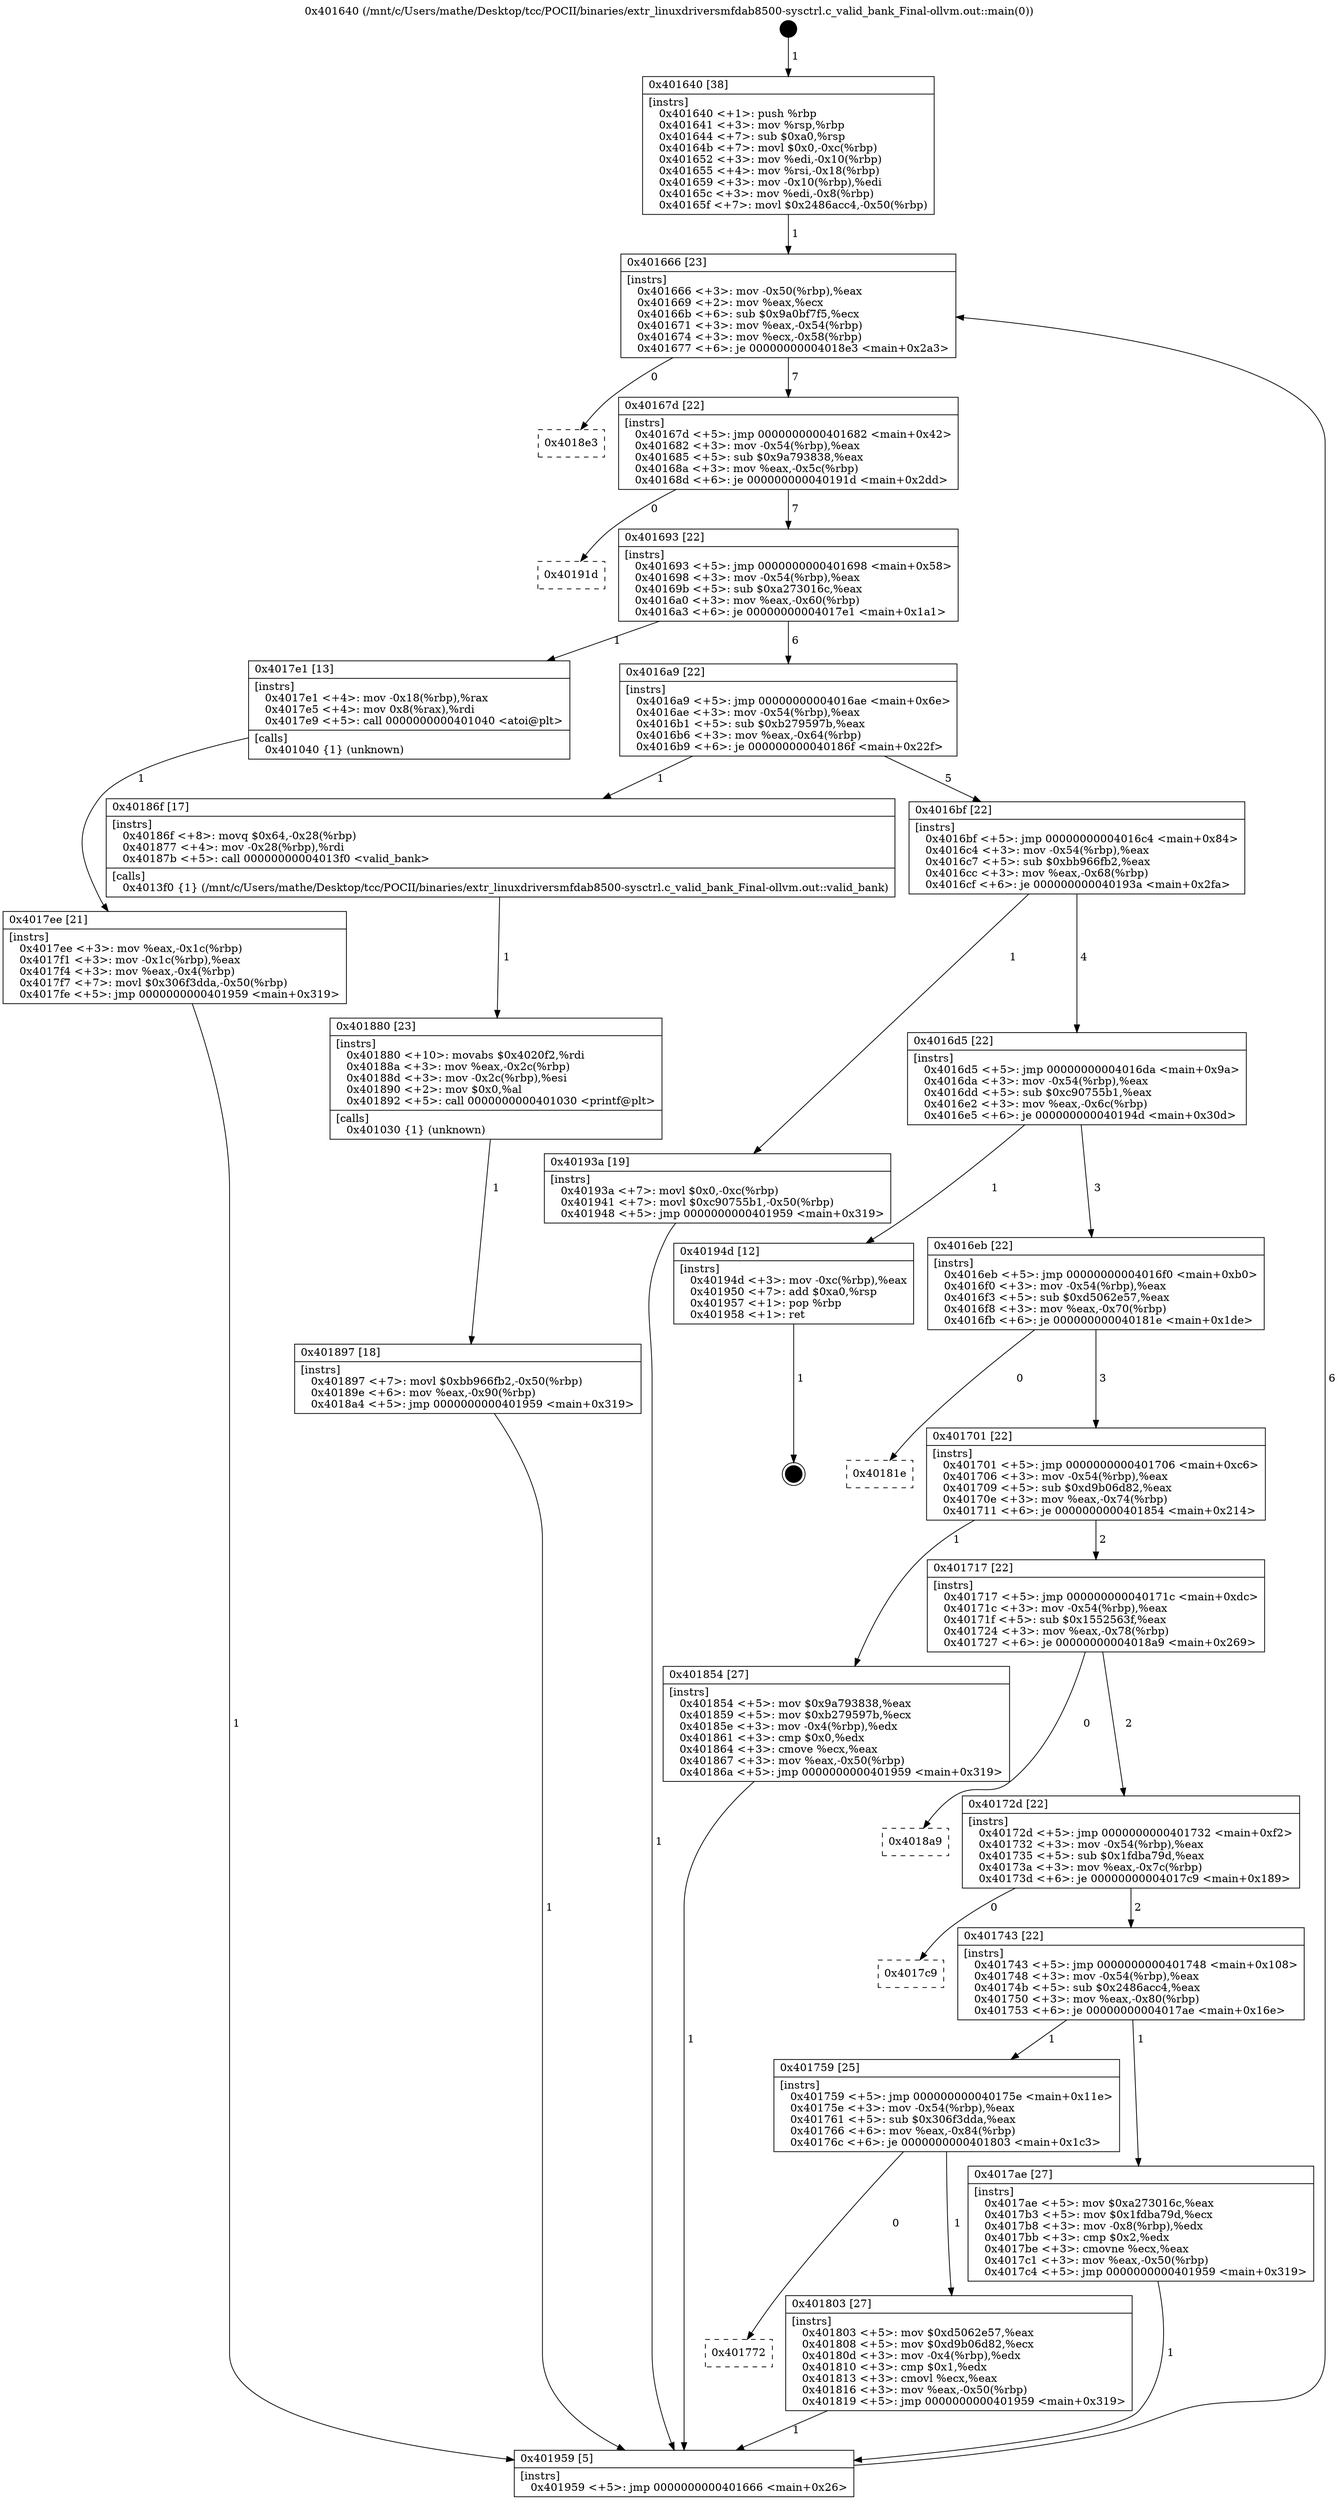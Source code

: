 digraph "0x401640" {
  label = "0x401640 (/mnt/c/Users/mathe/Desktop/tcc/POCII/binaries/extr_linuxdriversmfdab8500-sysctrl.c_valid_bank_Final-ollvm.out::main(0))"
  labelloc = "t"
  node[shape=record]

  Entry [label="",width=0.3,height=0.3,shape=circle,fillcolor=black,style=filled]
  "0x401666" [label="{
     0x401666 [23]\l
     | [instrs]\l
     &nbsp;&nbsp;0x401666 \<+3\>: mov -0x50(%rbp),%eax\l
     &nbsp;&nbsp;0x401669 \<+2\>: mov %eax,%ecx\l
     &nbsp;&nbsp;0x40166b \<+6\>: sub $0x9a0bf7f5,%ecx\l
     &nbsp;&nbsp;0x401671 \<+3\>: mov %eax,-0x54(%rbp)\l
     &nbsp;&nbsp;0x401674 \<+3\>: mov %ecx,-0x58(%rbp)\l
     &nbsp;&nbsp;0x401677 \<+6\>: je 00000000004018e3 \<main+0x2a3\>\l
  }"]
  "0x4018e3" [label="{
     0x4018e3\l
  }", style=dashed]
  "0x40167d" [label="{
     0x40167d [22]\l
     | [instrs]\l
     &nbsp;&nbsp;0x40167d \<+5\>: jmp 0000000000401682 \<main+0x42\>\l
     &nbsp;&nbsp;0x401682 \<+3\>: mov -0x54(%rbp),%eax\l
     &nbsp;&nbsp;0x401685 \<+5\>: sub $0x9a793838,%eax\l
     &nbsp;&nbsp;0x40168a \<+3\>: mov %eax,-0x5c(%rbp)\l
     &nbsp;&nbsp;0x40168d \<+6\>: je 000000000040191d \<main+0x2dd\>\l
  }"]
  Exit [label="",width=0.3,height=0.3,shape=circle,fillcolor=black,style=filled,peripheries=2]
  "0x40191d" [label="{
     0x40191d\l
  }", style=dashed]
  "0x401693" [label="{
     0x401693 [22]\l
     | [instrs]\l
     &nbsp;&nbsp;0x401693 \<+5\>: jmp 0000000000401698 \<main+0x58\>\l
     &nbsp;&nbsp;0x401698 \<+3\>: mov -0x54(%rbp),%eax\l
     &nbsp;&nbsp;0x40169b \<+5\>: sub $0xa273016c,%eax\l
     &nbsp;&nbsp;0x4016a0 \<+3\>: mov %eax,-0x60(%rbp)\l
     &nbsp;&nbsp;0x4016a3 \<+6\>: je 00000000004017e1 \<main+0x1a1\>\l
  }"]
  "0x401897" [label="{
     0x401897 [18]\l
     | [instrs]\l
     &nbsp;&nbsp;0x401897 \<+7\>: movl $0xbb966fb2,-0x50(%rbp)\l
     &nbsp;&nbsp;0x40189e \<+6\>: mov %eax,-0x90(%rbp)\l
     &nbsp;&nbsp;0x4018a4 \<+5\>: jmp 0000000000401959 \<main+0x319\>\l
  }"]
  "0x4017e1" [label="{
     0x4017e1 [13]\l
     | [instrs]\l
     &nbsp;&nbsp;0x4017e1 \<+4\>: mov -0x18(%rbp),%rax\l
     &nbsp;&nbsp;0x4017e5 \<+4\>: mov 0x8(%rax),%rdi\l
     &nbsp;&nbsp;0x4017e9 \<+5\>: call 0000000000401040 \<atoi@plt\>\l
     | [calls]\l
     &nbsp;&nbsp;0x401040 \{1\} (unknown)\l
  }"]
  "0x4016a9" [label="{
     0x4016a9 [22]\l
     | [instrs]\l
     &nbsp;&nbsp;0x4016a9 \<+5\>: jmp 00000000004016ae \<main+0x6e\>\l
     &nbsp;&nbsp;0x4016ae \<+3\>: mov -0x54(%rbp),%eax\l
     &nbsp;&nbsp;0x4016b1 \<+5\>: sub $0xb279597b,%eax\l
     &nbsp;&nbsp;0x4016b6 \<+3\>: mov %eax,-0x64(%rbp)\l
     &nbsp;&nbsp;0x4016b9 \<+6\>: je 000000000040186f \<main+0x22f\>\l
  }"]
  "0x401880" [label="{
     0x401880 [23]\l
     | [instrs]\l
     &nbsp;&nbsp;0x401880 \<+10\>: movabs $0x4020f2,%rdi\l
     &nbsp;&nbsp;0x40188a \<+3\>: mov %eax,-0x2c(%rbp)\l
     &nbsp;&nbsp;0x40188d \<+3\>: mov -0x2c(%rbp),%esi\l
     &nbsp;&nbsp;0x401890 \<+2\>: mov $0x0,%al\l
     &nbsp;&nbsp;0x401892 \<+5\>: call 0000000000401030 \<printf@plt\>\l
     | [calls]\l
     &nbsp;&nbsp;0x401030 \{1\} (unknown)\l
  }"]
  "0x40186f" [label="{
     0x40186f [17]\l
     | [instrs]\l
     &nbsp;&nbsp;0x40186f \<+8\>: movq $0x64,-0x28(%rbp)\l
     &nbsp;&nbsp;0x401877 \<+4\>: mov -0x28(%rbp),%rdi\l
     &nbsp;&nbsp;0x40187b \<+5\>: call 00000000004013f0 \<valid_bank\>\l
     | [calls]\l
     &nbsp;&nbsp;0x4013f0 \{1\} (/mnt/c/Users/mathe/Desktop/tcc/POCII/binaries/extr_linuxdriversmfdab8500-sysctrl.c_valid_bank_Final-ollvm.out::valid_bank)\l
  }"]
  "0x4016bf" [label="{
     0x4016bf [22]\l
     | [instrs]\l
     &nbsp;&nbsp;0x4016bf \<+5\>: jmp 00000000004016c4 \<main+0x84\>\l
     &nbsp;&nbsp;0x4016c4 \<+3\>: mov -0x54(%rbp),%eax\l
     &nbsp;&nbsp;0x4016c7 \<+5\>: sub $0xbb966fb2,%eax\l
     &nbsp;&nbsp;0x4016cc \<+3\>: mov %eax,-0x68(%rbp)\l
     &nbsp;&nbsp;0x4016cf \<+6\>: je 000000000040193a \<main+0x2fa\>\l
  }"]
  "0x401772" [label="{
     0x401772\l
  }", style=dashed]
  "0x40193a" [label="{
     0x40193a [19]\l
     | [instrs]\l
     &nbsp;&nbsp;0x40193a \<+7\>: movl $0x0,-0xc(%rbp)\l
     &nbsp;&nbsp;0x401941 \<+7\>: movl $0xc90755b1,-0x50(%rbp)\l
     &nbsp;&nbsp;0x401948 \<+5\>: jmp 0000000000401959 \<main+0x319\>\l
  }"]
  "0x4016d5" [label="{
     0x4016d5 [22]\l
     | [instrs]\l
     &nbsp;&nbsp;0x4016d5 \<+5\>: jmp 00000000004016da \<main+0x9a\>\l
     &nbsp;&nbsp;0x4016da \<+3\>: mov -0x54(%rbp),%eax\l
     &nbsp;&nbsp;0x4016dd \<+5\>: sub $0xc90755b1,%eax\l
     &nbsp;&nbsp;0x4016e2 \<+3\>: mov %eax,-0x6c(%rbp)\l
     &nbsp;&nbsp;0x4016e5 \<+6\>: je 000000000040194d \<main+0x30d\>\l
  }"]
  "0x401803" [label="{
     0x401803 [27]\l
     | [instrs]\l
     &nbsp;&nbsp;0x401803 \<+5\>: mov $0xd5062e57,%eax\l
     &nbsp;&nbsp;0x401808 \<+5\>: mov $0xd9b06d82,%ecx\l
     &nbsp;&nbsp;0x40180d \<+3\>: mov -0x4(%rbp),%edx\l
     &nbsp;&nbsp;0x401810 \<+3\>: cmp $0x1,%edx\l
     &nbsp;&nbsp;0x401813 \<+3\>: cmovl %ecx,%eax\l
     &nbsp;&nbsp;0x401816 \<+3\>: mov %eax,-0x50(%rbp)\l
     &nbsp;&nbsp;0x401819 \<+5\>: jmp 0000000000401959 \<main+0x319\>\l
  }"]
  "0x40194d" [label="{
     0x40194d [12]\l
     | [instrs]\l
     &nbsp;&nbsp;0x40194d \<+3\>: mov -0xc(%rbp),%eax\l
     &nbsp;&nbsp;0x401950 \<+7\>: add $0xa0,%rsp\l
     &nbsp;&nbsp;0x401957 \<+1\>: pop %rbp\l
     &nbsp;&nbsp;0x401958 \<+1\>: ret\l
  }"]
  "0x4016eb" [label="{
     0x4016eb [22]\l
     | [instrs]\l
     &nbsp;&nbsp;0x4016eb \<+5\>: jmp 00000000004016f0 \<main+0xb0\>\l
     &nbsp;&nbsp;0x4016f0 \<+3\>: mov -0x54(%rbp),%eax\l
     &nbsp;&nbsp;0x4016f3 \<+5\>: sub $0xd5062e57,%eax\l
     &nbsp;&nbsp;0x4016f8 \<+3\>: mov %eax,-0x70(%rbp)\l
     &nbsp;&nbsp;0x4016fb \<+6\>: je 000000000040181e \<main+0x1de\>\l
  }"]
  "0x4017ee" [label="{
     0x4017ee [21]\l
     | [instrs]\l
     &nbsp;&nbsp;0x4017ee \<+3\>: mov %eax,-0x1c(%rbp)\l
     &nbsp;&nbsp;0x4017f1 \<+3\>: mov -0x1c(%rbp),%eax\l
     &nbsp;&nbsp;0x4017f4 \<+3\>: mov %eax,-0x4(%rbp)\l
     &nbsp;&nbsp;0x4017f7 \<+7\>: movl $0x306f3dda,-0x50(%rbp)\l
     &nbsp;&nbsp;0x4017fe \<+5\>: jmp 0000000000401959 \<main+0x319\>\l
  }"]
  "0x40181e" [label="{
     0x40181e\l
  }", style=dashed]
  "0x401701" [label="{
     0x401701 [22]\l
     | [instrs]\l
     &nbsp;&nbsp;0x401701 \<+5\>: jmp 0000000000401706 \<main+0xc6\>\l
     &nbsp;&nbsp;0x401706 \<+3\>: mov -0x54(%rbp),%eax\l
     &nbsp;&nbsp;0x401709 \<+5\>: sub $0xd9b06d82,%eax\l
     &nbsp;&nbsp;0x40170e \<+3\>: mov %eax,-0x74(%rbp)\l
     &nbsp;&nbsp;0x401711 \<+6\>: je 0000000000401854 \<main+0x214\>\l
  }"]
  "0x401640" [label="{
     0x401640 [38]\l
     | [instrs]\l
     &nbsp;&nbsp;0x401640 \<+1\>: push %rbp\l
     &nbsp;&nbsp;0x401641 \<+3\>: mov %rsp,%rbp\l
     &nbsp;&nbsp;0x401644 \<+7\>: sub $0xa0,%rsp\l
     &nbsp;&nbsp;0x40164b \<+7\>: movl $0x0,-0xc(%rbp)\l
     &nbsp;&nbsp;0x401652 \<+3\>: mov %edi,-0x10(%rbp)\l
     &nbsp;&nbsp;0x401655 \<+4\>: mov %rsi,-0x18(%rbp)\l
     &nbsp;&nbsp;0x401659 \<+3\>: mov -0x10(%rbp),%edi\l
     &nbsp;&nbsp;0x40165c \<+3\>: mov %edi,-0x8(%rbp)\l
     &nbsp;&nbsp;0x40165f \<+7\>: movl $0x2486acc4,-0x50(%rbp)\l
  }"]
  "0x401854" [label="{
     0x401854 [27]\l
     | [instrs]\l
     &nbsp;&nbsp;0x401854 \<+5\>: mov $0x9a793838,%eax\l
     &nbsp;&nbsp;0x401859 \<+5\>: mov $0xb279597b,%ecx\l
     &nbsp;&nbsp;0x40185e \<+3\>: mov -0x4(%rbp),%edx\l
     &nbsp;&nbsp;0x401861 \<+3\>: cmp $0x0,%edx\l
     &nbsp;&nbsp;0x401864 \<+3\>: cmove %ecx,%eax\l
     &nbsp;&nbsp;0x401867 \<+3\>: mov %eax,-0x50(%rbp)\l
     &nbsp;&nbsp;0x40186a \<+5\>: jmp 0000000000401959 \<main+0x319\>\l
  }"]
  "0x401717" [label="{
     0x401717 [22]\l
     | [instrs]\l
     &nbsp;&nbsp;0x401717 \<+5\>: jmp 000000000040171c \<main+0xdc\>\l
     &nbsp;&nbsp;0x40171c \<+3\>: mov -0x54(%rbp),%eax\l
     &nbsp;&nbsp;0x40171f \<+5\>: sub $0x1552563f,%eax\l
     &nbsp;&nbsp;0x401724 \<+3\>: mov %eax,-0x78(%rbp)\l
     &nbsp;&nbsp;0x401727 \<+6\>: je 00000000004018a9 \<main+0x269\>\l
  }"]
  "0x401959" [label="{
     0x401959 [5]\l
     | [instrs]\l
     &nbsp;&nbsp;0x401959 \<+5\>: jmp 0000000000401666 \<main+0x26\>\l
  }"]
  "0x4018a9" [label="{
     0x4018a9\l
  }", style=dashed]
  "0x40172d" [label="{
     0x40172d [22]\l
     | [instrs]\l
     &nbsp;&nbsp;0x40172d \<+5\>: jmp 0000000000401732 \<main+0xf2\>\l
     &nbsp;&nbsp;0x401732 \<+3\>: mov -0x54(%rbp),%eax\l
     &nbsp;&nbsp;0x401735 \<+5\>: sub $0x1fdba79d,%eax\l
     &nbsp;&nbsp;0x40173a \<+3\>: mov %eax,-0x7c(%rbp)\l
     &nbsp;&nbsp;0x40173d \<+6\>: je 00000000004017c9 \<main+0x189\>\l
  }"]
  "0x401759" [label="{
     0x401759 [25]\l
     | [instrs]\l
     &nbsp;&nbsp;0x401759 \<+5\>: jmp 000000000040175e \<main+0x11e\>\l
     &nbsp;&nbsp;0x40175e \<+3\>: mov -0x54(%rbp),%eax\l
     &nbsp;&nbsp;0x401761 \<+5\>: sub $0x306f3dda,%eax\l
     &nbsp;&nbsp;0x401766 \<+6\>: mov %eax,-0x84(%rbp)\l
     &nbsp;&nbsp;0x40176c \<+6\>: je 0000000000401803 \<main+0x1c3\>\l
  }"]
  "0x4017c9" [label="{
     0x4017c9\l
  }", style=dashed]
  "0x401743" [label="{
     0x401743 [22]\l
     | [instrs]\l
     &nbsp;&nbsp;0x401743 \<+5\>: jmp 0000000000401748 \<main+0x108\>\l
     &nbsp;&nbsp;0x401748 \<+3\>: mov -0x54(%rbp),%eax\l
     &nbsp;&nbsp;0x40174b \<+5\>: sub $0x2486acc4,%eax\l
     &nbsp;&nbsp;0x401750 \<+3\>: mov %eax,-0x80(%rbp)\l
     &nbsp;&nbsp;0x401753 \<+6\>: je 00000000004017ae \<main+0x16e\>\l
  }"]
  "0x4017ae" [label="{
     0x4017ae [27]\l
     | [instrs]\l
     &nbsp;&nbsp;0x4017ae \<+5\>: mov $0xa273016c,%eax\l
     &nbsp;&nbsp;0x4017b3 \<+5\>: mov $0x1fdba79d,%ecx\l
     &nbsp;&nbsp;0x4017b8 \<+3\>: mov -0x8(%rbp),%edx\l
     &nbsp;&nbsp;0x4017bb \<+3\>: cmp $0x2,%edx\l
     &nbsp;&nbsp;0x4017be \<+3\>: cmovne %ecx,%eax\l
     &nbsp;&nbsp;0x4017c1 \<+3\>: mov %eax,-0x50(%rbp)\l
     &nbsp;&nbsp;0x4017c4 \<+5\>: jmp 0000000000401959 \<main+0x319\>\l
  }"]
  Entry -> "0x401640" [label=" 1"]
  "0x401666" -> "0x4018e3" [label=" 0"]
  "0x401666" -> "0x40167d" [label=" 7"]
  "0x40194d" -> Exit [label=" 1"]
  "0x40167d" -> "0x40191d" [label=" 0"]
  "0x40167d" -> "0x401693" [label=" 7"]
  "0x40193a" -> "0x401959" [label=" 1"]
  "0x401693" -> "0x4017e1" [label=" 1"]
  "0x401693" -> "0x4016a9" [label=" 6"]
  "0x401897" -> "0x401959" [label=" 1"]
  "0x4016a9" -> "0x40186f" [label=" 1"]
  "0x4016a9" -> "0x4016bf" [label=" 5"]
  "0x401880" -> "0x401897" [label=" 1"]
  "0x4016bf" -> "0x40193a" [label=" 1"]
  "0x4016bf" -> "0x4016d5" [label=" 4"]
  "0x40186f" -> "0x401880" [label=" 1"]
  "0x4016d5" -> "0x40194d" [label=" 1"]
  "0x4016d5" -> "0x4016eb" [label=" 3"]
  "0x401854" -> "0x401959" [label=" 1"]
  "0x4016eb" -> "0x40181e" [label=" 0"]
  "0x4016eb" -> "0x401701" [label=" 3"]
  "0x401759" -> "0x401772" [label=" 0"]
  "0x401701" -> "0x401854" [label=" 1"]
  "0x401701" -> "0x401717" [label=" 2"]
  "0x401759" -> "0x401803" [label=" 1"]
  "0x401717" -> "0x4018a9" [label=" 0"]
  "0x401717" -> "0x40172d" [label=" 2"]
  "0x401803" -> "0x401959" [label=" 1"]
  "0x40172d" -> "0x4017c9" [label=" 0"]
  "0x40172d" -> "0x401743" [label=" 2"]
  "0x4017ee" -> "0x401959" [label=" 1"]
  "0x401743" -> "0x4017ae" [label=" 1"]
  "0x401743" -> "0x401759" [label=" 1"]
  "0x4017ae" -> "0x401959" [label=" 1"]
  "0x401640" -> "0x401666" [label=" 1"]
  "0x401959" -> "0x401666" [label=" 6"]
  "0x4017e1" -> "0x4017ee" [label=" 1"]
}
